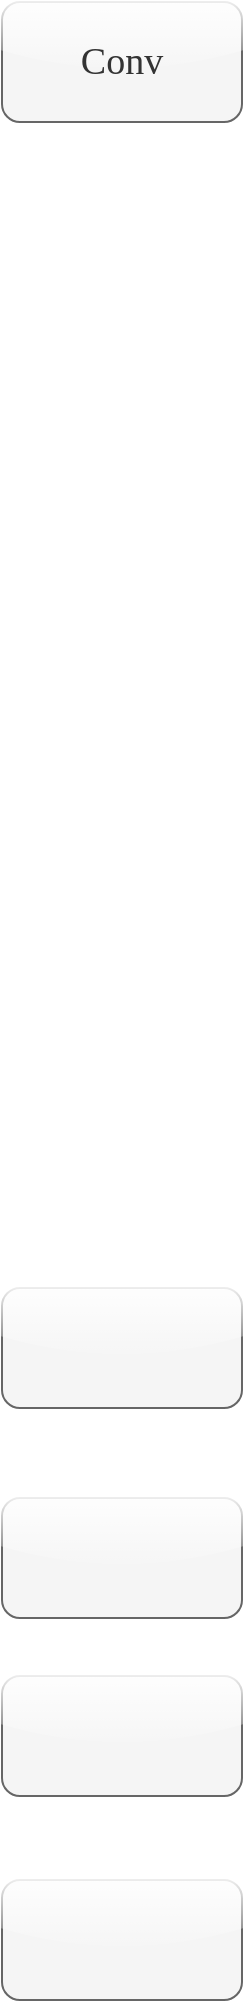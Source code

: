 <mxfile version="26.0.16">
  <diagram name="第 1 页" id="e7HlVfwk5nqW00gzPEb4">
    <mxGraphModel dx="922" dy="1302" grid="0" gridSize="10" guides="1" tooltips="1" connect="1" arrows="1" fold="1" page="1" pageScale="1" pageWidth="827" pageHeight="1169" math="0" shadow="0">
      <root>
        <mxCell id="0" />
        <mxCell id="1" parent="0" />
        <mxCell id="bVhOLgPDnl9ng7HYhSVx-1" value="&lt;font face=&quot;Georgia&quot; style=&quot;font-size: 19px;&quot;&gt;Conv&lt;/font&gt;" style="rounded=1;whiteSpace=wrap;html=1;glass=1;fillColor=#f5f5f5;strokeColor=#666666;fontColor=#333333;" vertex="1" parent="1">
          <mxGeometry x="61" y="45" width="120" height="60" as="geometry" />
        </mxCell>
        <mxCell id="bVhOLgPDnl9ng7HYhSVx-7" value="" style="rounded=1;whiteSpace=wrap;html=1;glass=1;fillColor=#f5f5f5;strokeColor=#666666;fontColor=#333333;" vertex="1" parent="1">
          <mxGeometry x="61" y="688" width="120" height="60" as="geometry" />
        </mxCell>
        <mxCell id="bVhOLgPDnl9ng7HYhSVx-8" value="" style="rounded=1;whiteSpace=wrap;html=1;glass=1;fillColor=#f5f5f5;strokeColor=#666666;fontColor=#333333;" vertex="1" parent="1">
          <mxGeometry x="61" y="793" width="120" height="60" as="geometry" />
        </mxCell>
        <mxCell id="bVhOLgPDnl9ng7HYhSVx-9" value="" style="rounded=1;whiteSpace=wrap;html=1;glass=1;fillColor=#f5f5f5;strokeColor=#666666;fontColor=#333333;" vertex="1" parent="1">
          <mxGeometry x="61" y="882" width="120" height="60" as="geometry" />
        </mxCell>
        <mxCell id="bVhOLgPDnl9ng7HYhSVx-10" value="" style="rounded=1;whiteSpace=wrap;html=1;glass=1;fillColor=#f5f5f5;strokeColor=#666666;fontColor=#333333;" vertex="1" parent="1">
          <mxGeometry x="61" y="984" width="120" height="60" as="geometry" />
        </mxCell>
      </root>
    </mxGraphModel>
  </diagram>
</mxfile>
